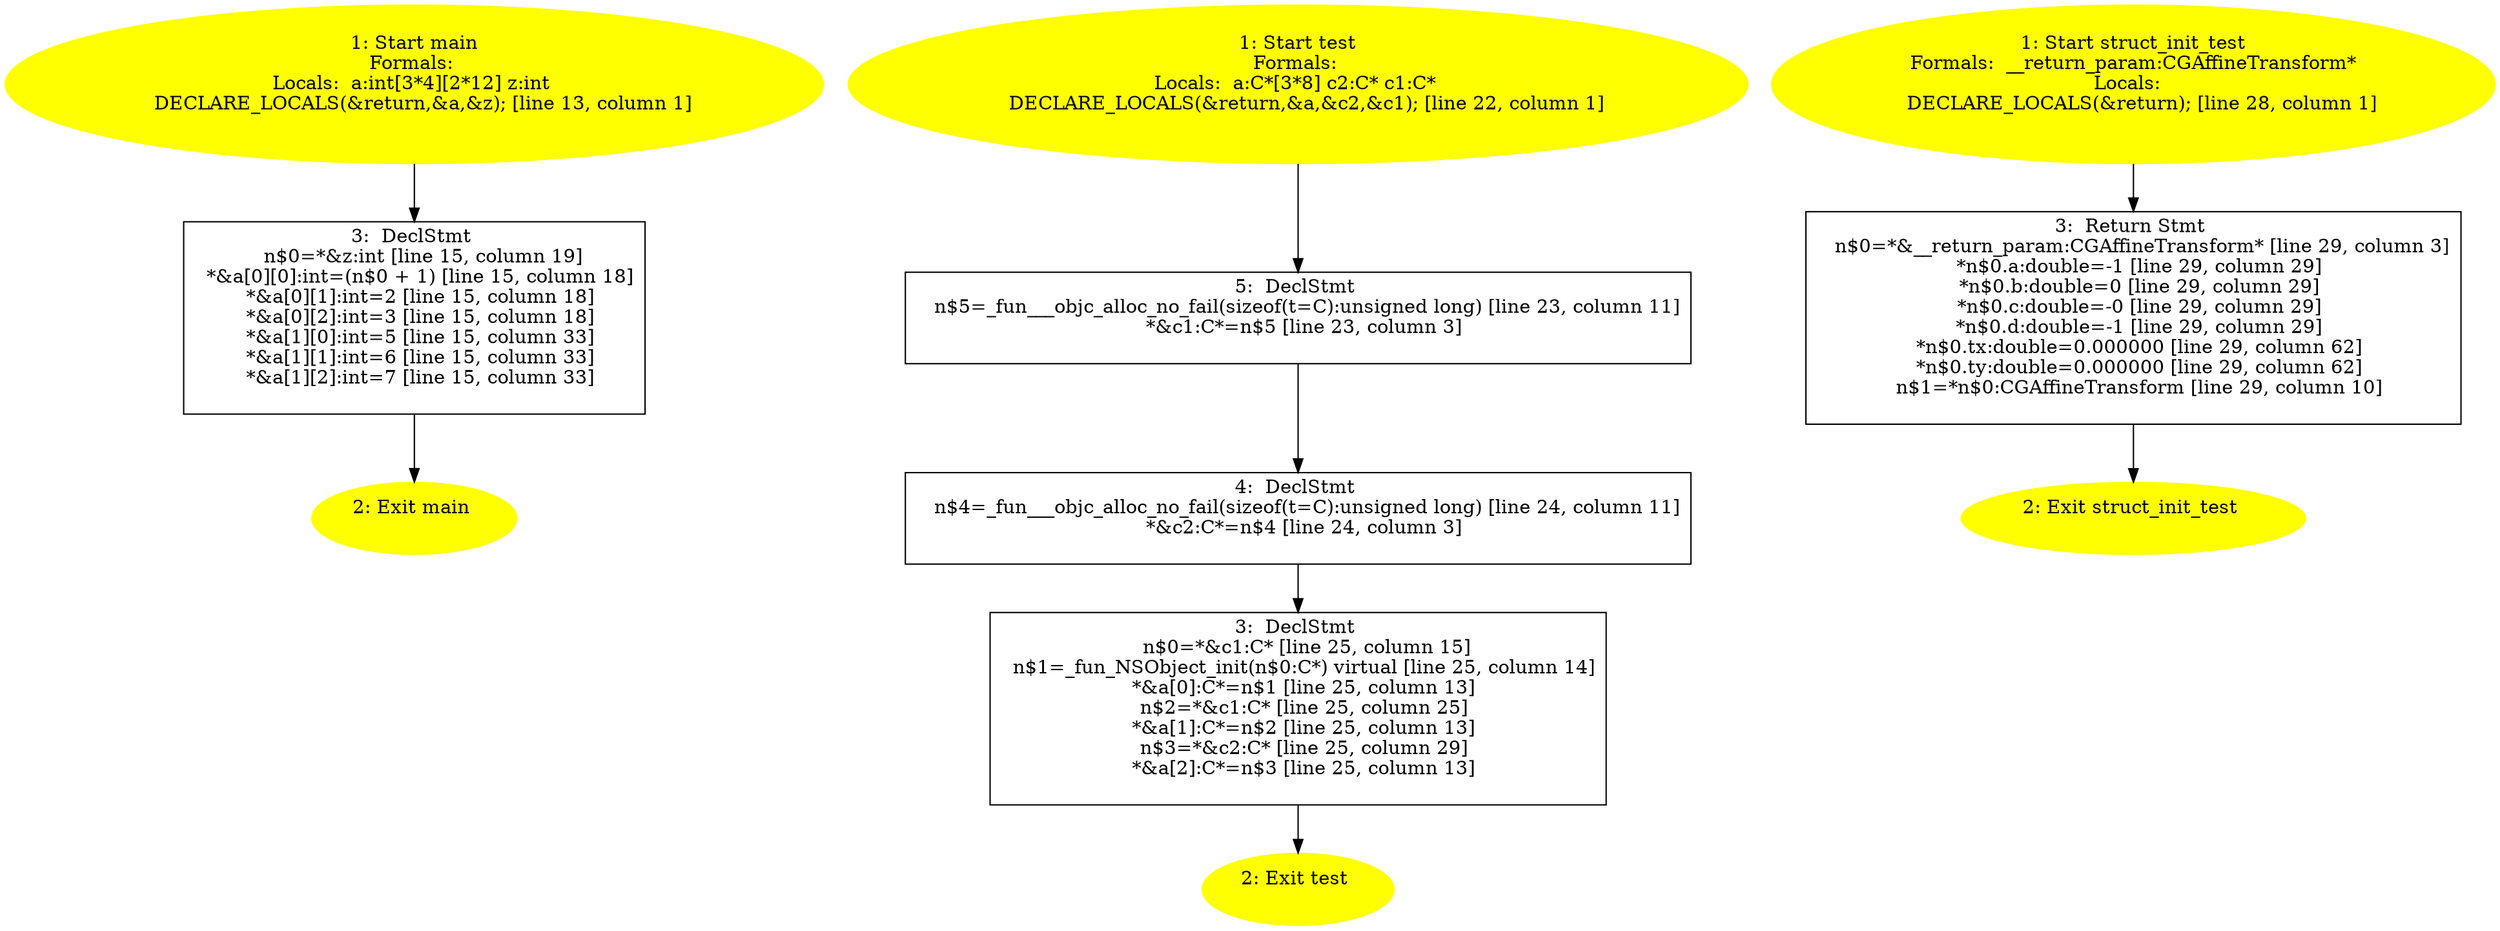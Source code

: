 /* @generated */
digraph iCFG {
"main.fad58de7366495db4650cfefac2fcd61_1" [label="1: Start main\nFormals: \nLocals:  a:int[3*4][2*12] z:int \n   DECLARE_LOCALS(&return,&a,&z); [line 13, column 1]\n " color=yellow style=filled]
	

	 "main.fad58de7366495db4650cfefac2fcd61_1" -> "main.fad58de7366495db4650cfefac2fcd61_3" ;
"main.fad58de7366495db4650cfefac2fcd61_2" [label="2: Exit main \n  " color=yellow style=filled]
	

"main.fad58de7366495db4650cfefac2fcd61_3" [label="3:  DeclStmt \n   n$0=*&z:int [line 15, column 19]\n  *&a[0][0]:int=(n$0 + 1) [line 15, column 18]\n  *&a[0][1]:int=2 [line 15, column 18]\n  *&a[0][2]:int=3 [line 15, column 18]\n  *&a[1][0]:int=5 [line 15, column 33]\n  *&a[1][1]:int=6 [line 15, column 33]\n  *&a[1][2]:int=7 [line 15, column 33]\n " shape="box"]
	

	 "main.fad58de7366495db4650cfefac2fcd61_3" -> "main.fad58de7366495db4650cfefac2fcd61_2" ;
"test.098f6bcd4621d373cade4e832627b4f6_1" [label="1: Start test\nFormals: \nLocals:  a:C*[3*8] c2:C* c1:C* \n   DECLARE_LOCALS(&return,&a,&c2,&c1); [line 22, column 1]\n " color=yellow style=filled]
	

	 "test.098f6bcd4621d373cade4e832627b4f6_1" -> "test.098f6bcd4621d373cade4e832627b4f6_5" ;
"test.098f6bcd4621d373cade4e832627b4f6_2" [label="2: Exit test \n  " color=yellow style=filled]
	

"test.098f6bcd4621d373cade4e832627b4f6_3" [label="3:  DeclStmt \n   n$0=*&c1:C* [line 25, column 15]\n  n$1=_fun_NSObject_init(n$0:C*) virtual [line 25, column 14]\n  *&a[0]:C*=n$1 [line 25, column 13]\n  n$2=*&c1:C* [line 25, column 25]\n  *&a[1]:C*=n$2 [line 25, column 13]\n  n$3=*&c2:C* [line 25, column 29]\n  *&a[2]:C*=n$3 [line 25, column 13]\n " shape="box"]
	

	 "test.098f6bcd4621d373cade4e832627b4f6_3" -> "test.098f6bcd4621d373cade4e832627b4f6_2" ;
"test.098f6bcd4621d373cade4e832627b4f6_4" [label="4:  DeclStmt \n   n$4=_fun___objc_alloc_no_fail(sizeof(t=C):unsigned long) [line 24, column 11]\n  *&c2:C*=n$4 [line 24, column 3]\n " shape="box"]
	

	 "test.098f6bcd4621d373cade4e832627b4f6_4" -> "test.098f6bcd4621d373cade4e832627b4f6_3" ;
"test.098f6bcd4621d373cade4e832627b4f6_5" [label="5:  DeclStmt \n   n$5=_fun___objc_alloc_no_fail(sizeof(t=C):unsigned long) [line 23, column 11]\n  *&c1:C*=n$5 [line 23, column 3]\n " shape="box"]
	

	 "test.098f6bcd4621d373cade4e832627b4f6_5" -> "test.098f6bcd4621d373cade4e832627b4f6_4" ;
"struct_init_test.b3909a459f16e15611cc425c52c74b0c_1" [label="1: Start struct_init_test\nFormals:  __return_param:CGAffineTransform*\nLocals:  \n   DECLARE_LOCALS(&return); [line 28, column 1]\n " color=yellow style=filled]
	

	 "struct_init_test.b3909a459f16e15611cc425c52c74b0c_1" -> "struct_init_test.b3909a459f16e15611cc425c52c74b0c_3" ;
"struct_init_test.b3909a459f16e15611cc425c52c74b0c_2" [label="2: Exit struct_init_test \n  " color=yellow style=filled]
	

"struct_init_test.b3909a459f16e15611cc425c52c74b0c_3" [label="3:  Return Stmt \n   n$0=*&__return_param:CGAffineTransform* [line 29, column 3]\n  *n$0.a:double=-1 [line 29, column 29]\n  *n$0.b:double=0 [line 29, column 29]\n  *n$0.c:double=-0 [line 29, column 29]\n  *n$0.d:double=-1 [line 29, column 29]\n  *n$0.tx:double=0.000000 [line 29, column 62]\n  *n$0.ty:double=0.000000 [line 29, column 62]\n  n$1=*n$0:CGAffineTransform [line 29, column 10]\n " shape="box"]
	

	 "struct_init_test.b3909a459f16e15611cc425c52c74b0c_3" -> "struct_init_test.b3909a459f16e15611cc425c52c74b0c_2" ;
}
